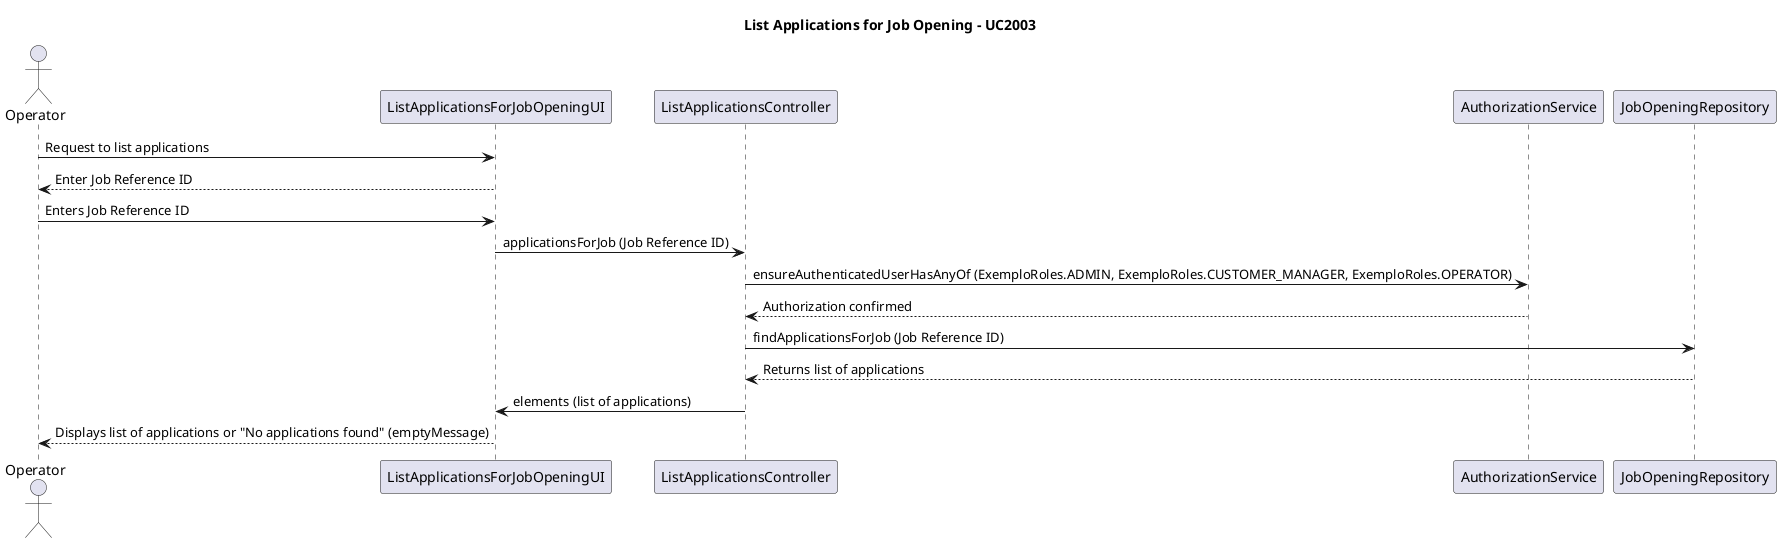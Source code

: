 @startuml
title List Applications for Job Opening - UC2003

actor Operator as "Operator"

participant "ListApplicationsForJobOpeningUI" as UI
participant "ListApplicationsController" as LC
participant "AuthorizationService" as Authz
participant "JobOpeningRepository" as JOR

' Step 1: Operator requests to list applications for a specific job opening
Operator -> UI: Request to list applications

' Step 2: UI prompts for job reference ID
UI --> Operator: Enter Job Reference ID

' Step 3: Operator provides Job Reference ID
Operator -> UI: Enters Job Reference ID

' Step 4: UI sends request to the controller
UI -> LC: applicationsForJob (Job Reference ID)

' Step 5: Controller verifies authorization
LC -> Authz: ensureAuthenticatedUserHasAnyOf (ExemploRoles.ADMIN, ExemploRoles.CUSTOMER_MANAGER, ExemploRoles.OPERATOR)
Authz --> LC: Authorization confirmed

' Step 6: Controller retrieves applications for the job opening
LC -> JOR: findApplicationsForJob (Job Reference ID)
JOR --> LC: Returns list of applications

' Step 7: Controller sends list of applications to UI
LC -> UI: elements (list of applications)

' Step 8: UI displays list of applications or "No applications found"
UI --> Operator: Displays list of applications or "No applications found" (emptyMessage)
@enduml
